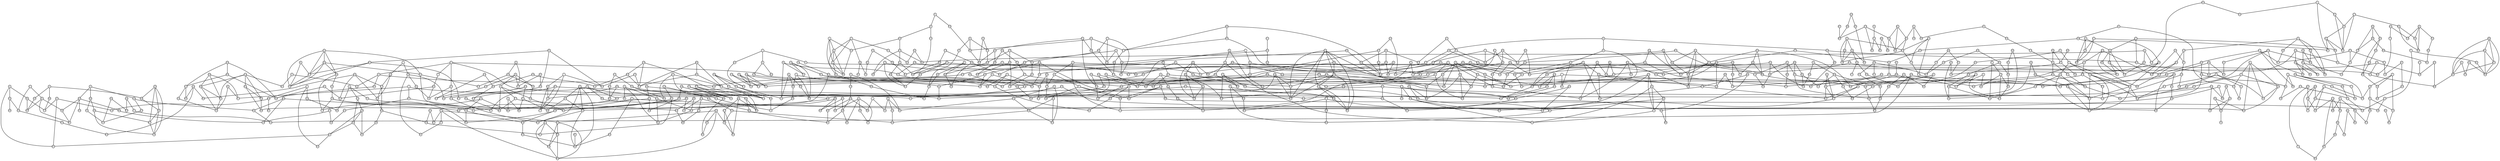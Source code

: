 graph G { 
 overlap=false; 
 size = "100,100"; 
node [shape=circle, fixedsize=true, fontsize=5, height=.15];
0[ pos = "6.1,7.8" , label = "0" ]
1[ pos = "5.2,2.4" , label = "1" ]
2[ pos = "8.8,5.9" , label = "2" ]
3[ pos = "3.4,7.8" , label = "3" ]
4[ pos = "2.6,1.4" , label = "4" ]
5[ pos = "1.2,3.2" , label = "5" ]
6[ pos = "8.3,4.5" , label = "6" ]
7[ pos = "7.7,9.1" , label = "7" ]
8[ pos = "5.3,9.7" , label = "8" ]
9[ pos = "9.7,3.7" , label = "9" ]
10[ pos = "7.3,9.9" , label = "10" ]
11[ pos = "4.5,0.4" , label = "11" ]
12[ pos = "6,9.2" , label = "12" ]
13[ pos = "8.1,3.7" , label = "13" ]
14[ pos = "8.6,9.7" , label = "14" ]
15[ pos = "4.2,4.7" , label = "15" ]
16[ pos = "7.5,9.5" , label = "16" ]
17[ pos = "7.2,6.3" , label = "17" ]
18[ pos = "0.6,0.6" , label = "18" ]
19[ pos = "9.4,3.2" , label = "19" ]
20[ pos = "2,5.8" , label = "20" ]
21[ pos = "1.7,5.5" , label = "21" ]
22[ pos = "0.4,4.6" , label = "22" ]
23[ pos = "4.6,0.9" , label = "23" ]
24[ pos = "4.3,9.5" , label = "24" ]
25[ pos = "4.6,6.9" , label = "25" ]
26[ pos = "4.7,9.1" , label = "26" ]
27[ pos = "2.5,0.7" , label = "27" ]
28[ pos = "3.5,0.7" , label = "28" ]
29[ pos = "4.4,2.1" , label = "29" ]
30[ pos = "0.4,3.9" , label = "30" ]
31[ pos = "2.1,8" , label = "31" ]
32[ pos = "3.4,9.3" , label = "32" ]
33[ pos = "9.5,9.2" , label = "33" ]
34[ pos = "5.1,4.1" , label = "34" ]
35[ pos = "7.7,2.3" , label = "35" ]
36[ pos = "0,9.4" , label = "36" ]
37[ pos = "7.8,0.4" , label = "37" ]
38[ pos = "9.2,7.6" , label = "38" ]
39[ pos = "1.3,8.8" , label = "39" ]
40[ pos = "2.3,1.1" , label = "40" ]
41[ pos = "5.7,7" , label = "41" ]
42[ pos = "0.3,8.2" , label = "42" ]
43[ pos = "7.7,3.8" , label = "43" ]
44[ pos = "8.9,7.4" , label = "44" ]
45[ pos = "1.2,4.6" , label = "45" ]
46[ pos = "1.3,3.3" , label = "46" ]
47[ pos = "7.8,9.9" , label = "47" ]
48[ pos = "7.8,2.5" , label = "48" ]
49[ pos = "4.3,2.9" , label = "49" ]
50[ pos = "6.7,2" , label = "50" ]
51[ pos = "5.2,6.7" , label = "51" ]
52[ pos = "6.6,8.2" , label = "52" ]
53[ pos = "2.3,1.1" , label = "53" ]
54[ pos = "1,3.6" , label = "54" ]
55[ pos = "9.9,3.3" , label = "55" ]
56[ pos = "4.7,5.6" , label = "56" ]
57[ pos = "0.4,0.2" , label = "57" ]
58[ pos = "3.8,3.3" , label = "58" ]
59[ pos = "9.3,8" , label = "59" ]
60[ pos = "5.9,5.7" , label = "60" ]
61[ pos = "2.6,7.2" , label = "61" ]
62[ pos = "9,0.4" , label = "62" ]
63[ pos = "2.3,2" , label = "63" ]
64[ pos = "2.9,6.7" , label = "64" ]
65[ pos = "4.9,4.8" , label = "65" ]
66[ pos = "3.9,5.3" , label = "66" ]
67[ pos = "1.5,5.8" , label = "67" ]
68[ pos = "8.7,3.8" , label = "68" ]
69[ pos = "6.9,4.9" , label = "69" ]
70[ pos = "2.6,6.8" , label = "70" ]
71[ pos = "8.2,2.6" , label = "71" ]
72[ pos = "2.4,3.8" , label = "72" ]
73[ pos = "8,1.4" , label = "73" ]
74[ pos = "7.2,7.3" , label = "74" ]
75[ pos = "4.6,3.1" , label = "75" ]
76[ pos = "3,7.2" , label = "76" ]
77[ pos = "5.6,7.2" , label = "77" ]
78[ pos = "2.8,7.9" , label = "78" ]
79[ pos = "9.2,1" , label = "79" ]
80[ pos = "9.8,9.3" , label = "80" ]
81[ pos = "5.8,3.8" , label = "81" ]
82[ pos = "9.8,2.6" , label = "82" ]
83[ pos = "9.6,3.7" , label = "83" ]
84[ pos = "1.6,1.7" , label = "84" ]
85[ pos = "8.6,4.3" , label = "85" ]
86[ pos = "8.5,6.9" , label = "86" ]
87[ pos = "2.1,6.1" , label = "87" ]
88[ pos = "5.9,0.1" , label = "88" ]
89[ pos = "7.5,3.1" , label = "89" ]
90[ pos = "2.7,2.2" , label = "90" ]
91[ pos = "1.5,0.9" , label = "91" ]
92[ pos = "4.6,2.3" , label = "92" ]
93[ pos = "3.4,2.7" , label = "93" ]
94[ pos = "0.2,7.8" , label = "94" ]
95[ pos = "3.7,5.3" , label = "95" ]
96[ pos = "2.4,4.7" , label = "96" ]
97[ pos = "9.1,2.2" , label = "97" ]
98[ pos = "7.3,3.9" , label = "98" ]
99[ pos = "6,4.2" , label = "99" ]
100[ pos = "5.6,9.8" , label = "100" ]
101[ pos = "8.5,9.3" , label = "101" ]
102[ pos = "6.7,5.8" , label = "102" ]
103[ pos = "5.4,7.9" , label = "103" ]
104[ pos = "5.9,2.9" , label = "104" ]
105[ pos = "1,3.8" , label = "105" ]
106[ pos = "0.3,7.7" , label = "106" ]
107[ pos = "4.8,0.2" , label = "107" ]
108[ pos = "0,8.2" , label = "108" ]
109[ pos = "2.9,5.5" , label = "109" ]
110[ pos = "1.2,1.8" , label = "110" ]
111[ pos = "0.8,3.6" , label = "111" ]
112[ pos = "1.7,5.1" , label = "112" ]
113[ pos = "5.9,4.3" , label = "113" ]
114[ pos = "4.2,7.1" , label = "114" ]
115[ pos = "8.5,5" , label = "115" ]
116[ pos = "6.9,2.2" , label = "116" ]
117[ pos = "4.3,8.9" , label = "117" ]
118[ pos = "8,9.7" , label = "118" ]
119[ pos = "6.8,9.1" , label = "119" ]
120[ pos = "7.8,3" , label = "120" ]
121[ pos = "3,3.4" , label = "121" ]
122[ pos = "6,7.8" , label = "122" ]
123[ pos = "3.6,6" , label = "123" ]
124[ pos = "1.2,1.7" , label = "124" ]
125[ pos = "1.5,2.4" , label = "125" ]
126[ pos = "8.7,2.3" , label = "126" ]
127[ pos = "6.1,5.6" , label = "127" ]
128[ pos = "2.6,7.2" , label = "128" ]
129[ pos = "9.9,6.8" , label = "129" ]
130[ pos = "9.5,3.6" , label = "130" ]
131[ pos = "1.8,1.6" , label = "131" ]
132[ pos = "5.8,1.3" , label = "132" ]
133[ pos = "5.7,9" , label = "133" ]
134[ pos = "6.2,7.7" , label = "134" ]
135[ pos = "8.2,4.1" , label = "135" ]
136[ pos = "0.8,1.2" , label = "136" ]
137[ pos = "2.7,6.8" , label = "137" ]
138[ pos = "4.2,6.3" , label = "138" ]
139[ pos = "8,0.6" , label = "139" ]
140[ pos = "3.2,9.6" , label = "140" ]
141[ pos = "8.2,7.1" , label = "141" ]
142[ pos = "7.1,4.3" , label = "142" ]
143[ pos = "2.7,5" , label = "143" ]
144[ pos = "6.7,2.7" , label = "144" ]
145[ pos = "1.8,6.2" , label = "145" ]
146[ pos = "1.5,8.9" , label = "146" ]
147[ pos = "3.1,7.4" , label = "147" ]
148[ pos = "5.4,8.8" , label = "148" ]
149[ pos = "6.4,1.7" , label = "149" ]
150[ pos = "6.6,4.6" , label = "150" ]
151[ pos = "1,2.6" , label = "151" ]
152[ pos = "1,3.7" , label = "152" ]
153[ pos = "9.4,0.4" , label = "153" ]
154[ pos = "5.2,2.6" , label = "154" ]
155[ pos = "1,8.4" , label = "155" ]
156[ pos = "2.2,9.3" , label = "156" ]
157[ pos = "5.5,4.6" , label = "157" ]
158[ pos = "8.8,3.4" , label = "158" ]
159[ pos = "9.6,5.6" , label = "159" ]
160[ pos = "1.3,6.6" , label = "160" ]
161[ pos = "7,2.9" , label = "161" ]
162[ pos = "0.7,0.1" , label = "162" ]
163[ pos = "5.5,6.2" , label = "163" ]
164[ pos = "4.2,1.9" , label = "164" ]
165[ pos = "3.1,0.8" , label = "165" ]
166[ pos = "1.8,4.1" , label = "166" ]
167[ pos = "3.4,8" , label = "167" ]
168[ pos = "7.8,8" , label = "168" ]
169[ pos = "8.5,3" , label = "169" ]
170[ pos = "0.6,9.5" , label = "170" ]
171[ pos = "6.6,8.1" , label = "171" ]
172[ pos = "4,2.1" , label = "172" ]
173[ pos = "7.9,2.9" , label = "173" ]
174[ pos = "0.7,7.5" , label = "174" ]
175[ pos = "3.7,2.1" , label = "175" ]
176[ pos = "9.3,5.9" , label = "176" ]
177[ pos = "5,0.1" , label = "177" ]
178[ pos = "1.3,0.5" , label = "178" ]
179[ pos = "1.5,5.5" , label = "179" ]
180[ pos = "7.6,4.6" , label = "180" ]
181[ pos = "6.3,4.6" , label = "181" ]
182[ pos = "8.7,4.9" , label = "182" ]
183[ pos = "2.7,1.7" , label = "183" ]
184[ pos = "2.9,6.4" , label = "184" ]
185[ pos = "4.7,8.7" , label = "185" ]
186[ pos = "5.9,1.3" , label = "186" ]
187[ pos = "2,5.2" , label = "187" ]
188[ pos = "8.6,9.9" , label = "188" ]
189[ pos = "8.1,9.3" , label = "189" ]
190[ pos = "2.6,7" , label = "190" ]
191[ pos = "6.6,2" , label = "191" ]
192[ pos = "2.9,6.8" , label = "192" ]
193[ pos = "7.3,9.4" , label = "193" ]
194[ pos = "7.3,4" , label = "194" ]
195[ pos = "4.9,0.2" , label = "195" ]
196[ pos = "8.6,1.2" , label = "196" ]
197[ pos = "4.8,2.5" , label = "197" ]
198[ pos = "1.3,2.7" , label = "198" ]
199[ pos = "4.2,9.4" , label = "199" ]
200[ pos = "9.1,8.9" , label = "200" ]
201[ pos = "8.2,0.3" , label = "201" ]
202[ pos = "5.4,5.4" , label = "202" ]
203[ pos = "5.5,4" , label = "203" ]
204[ pos = "5.4,8.8" , label = "204" ]
205[ pos = "8.5,8" , label = "205" ]
206[ pos = "1,5.2" , label = "206" ]
207[ pos = "5.2,9.1" , label = "207" ]
208[ pos = "2,7.7" , label = "208" ]
209[ pos = "8.6,4.6" , label = "209" ]
210[ pos = "1.7,3.5" , label = "210" ]
211[ pos = "0,0.3" , label = "211" ]
212[ pos = "0,4.8" , label = "212" ]
213[ pos = "8,1.3" , label = "213" ]
214[ pos = "2.8,2.2" , label = "214" ]
215[ pos = "6,7.1" , label = "215" ]
216[ pos = "6.3,4.2" , label = "216" ]
217[ pos = "7.4,1.7" , label = "217" ]
218[ pos = "4.8,8.1" , label = "218" ]
219[ pos = "0.9,0.2" , label = "219" ]
220[ pos = "2.1,4.7" , label = "220" ]
221[ pos = "3.5,8.3" , label = "221" ]
222[ pos = "9.9,3.9" , label = "222" ]
223[ pos = "7.5,7.1" , label = "223" ]
224[ pos = "1.7,6.1" , label = "224" ]
225[ pos = "1.7,3.4" , label = "225" ]
226[ pos = "4.8,1.7" , label = "226" ]
227[ pos = "9,4.8" , label = "227" ]
228[ pos = "1.8,2.2" , label = "228" ]
229[ pos = "1.4,9.8" , label = "229" ]
230[ pos = "9.7,7.4" , label = "230" ]
231[ pos = "6.9,6" , label = "231" ]
232[ pos = "6.8,9.6" , label = "232" ]
233[ pos = "3,1.6" , label = "233" ]
234[ pos = "2.9,9.1" , label = "234" ]
235[ pos = "7.1,5.1" , label = "235" ]
236[ pos = "3.8,5.8" , label = "236" ]
237[ pos = "8.6,3.7" , label = "237" ]
238[ pos = "9.7,6.1" , label = "238" ]
239[ pos = "6.1,6.6" , label = "239" ]
240[ pos = "7.4,7.8" , label = "240" ]
241[ pos = "5.3,7.5" , label = "241" ]
242[ pos = "4.8,9.5" , label = "242" ]
243[ pos = "7.5,1.8" , label = "243" ]
244[ pos = "1.7,8.9" , label = "244" ]
245[ pos = "1.6,1.4" , label = "245" ]
246[ pos = "1.5,8.5" , label = "246" ]
247[ pos = "2.7,3.5" , label = "247" ]
248[ pos = "3.3,5.7" , label = "248" ]
249[ pos = "5.2,6.3" , label = "249" ]
250[ pos = "4.8,7.5" , label = "250" ]
251[ pos = "6.6,8.7" , label = "251" ]
252[ pos = "3.3,5.2" , label = "252" ]
253[ pos = "7.6,8.2" , label = "253" ]
254[ pos = "6.6,3.7" , label = "254" ]
255[ pos = "4.9,4" , label = "255" ]
256[ pos = "6.8,0.2" , label = "256" ]
257[ pos = "6.7,6.8" , label = "257" ]
258[ pos = "9.7,4.3" , label = "258" ]
259[ pos = "8.6,1.4" , label = "259" ]
260[ pos = "8.4,5.4" , label = "260" ]
261[ pos = "8.1,0" , label = "261" ]
262[ pos = "3.9,0.8" , label = "262" ]
263[ pos = "3.5,2.5" , label = "263" ]
264[ pos = "6.5,3.9" , label = "264" ]
265[ pos = "8.8,6.5" , label = "265" ]
266[ pos = "6.6,5.4" , label = "266" ]
267[ pos = "0.4,9.9" , label = "267" ]
268[ pos = "0.6,3.3" , label = "268" ]
269[ pos = "8.2,2.4" , label = "269" ]
270[ pos = "7,3.1" , label = "270" ]
271[ pos = "1.7,9" , label = "271" ]
272[ pos = "8.5,8.4" , label = "272" ]
273[ pos = "5.8,8.2" , label = "273" ]
274[ pos = "2.7,9.6" , label = "274" ]
275[ pos = "4.8,1.2" , label = "275" ]
276[ pos = "5,2.9" , label = "276" ]
277[ pos = "6.4,4.2" , label = "277" ]
278[ pos = "3.7,9.9" , label = "278" ]
279[ pos = "6.7,5.4" , label = "279" ]
280[ pos = "9.1,5.5" , label = "280" ]
281[ pos = "2,5.7" , label = "281" ]
282[ pos = "6.1,7.6" , label = "282" ]
283[ pos = "0.9,1.9" , label = "283" ]
284[ pos = "0.9,4.3" , label = "284" ]
285[ pos = "4.4,3.2" , label = "285" ]
286[ pos = "2.6,6.1" , label = "286" ]
287[ pos = "2.2,1.1" , label = "287" ]
288[ pos = "4.5,3.3" , label = "288" ]
289[ pos = "9.3,2.5" , label = "289" ]
290[ pos = "2.9,4.1" , label = "290" ]
291[ pos = "3.7,8" , label = "291" ]
292[ pos = "2.3,5.3" , label = "292" ]
293[ pos = "7.4,6" , label = "293" ]
294[ pos = "0.4,4.1" , label = "294" ]
295[ pos = "1.5,9.5" , label = "295" ]
296[ pos = "4.8,8.7" , label = "296" ]
297[ pos = "0.5,0.9" , label = "297" ]
298[ pos = "1.5,6.6" , label = "298" ]
299[ pos = "2.8,2.5" , label = "299" ]
300[ pos = "0.9,7.2" , label = "300" ]
301[ pos = "5.7,3.5" , label = "301" ]
302[ pos = "8.5,3.1" , label = "302" ]
303[ pos = "9.8,8.3" , label = "303" ]
304[ pos = "6.4,4.3" , label = "304" ]
305[ pos = "0.8,4.6" , label = "305" ]
306[ pos = "3.6,9.7" , label = "306" ]
307[ pos = "7.8,5.9" , label = "307" ]
308[ pos = "5,5.2" , label = "308" ]
309[ pos = "2,5.4" , label = "309" ]
310[ pos = "4.5,8.7" , label = "310" ]
311[ pos = "0.2,9.3" , label = "311" ]
312[ pos = "2.6,0.7" , label = "312" ]
313[ pos = "0.2,4.1" , label = "313" ]
314[ pos = "2.5,8.2" , label = "314" ]
315[ pos = "1.8,3.4" , label = "315" ]
316[ pos = "5.5,2.7" , label = "316" ]
317[ pos = "2.1,9.2" , label = "317" ]
318[ pos = "5.9,1.9" , label = "318" ]
319[ pos = "7.5,7.5" , label = "319" ]
320[ pos = "6.2,8.3" , label = "320" ]
321[ pos = "7.3,9.8" , label = "321" ]
322[ pos = "3.2,5.1" , label = "322" ]
323[ pos = "5.8,8.2" , label = "323" ]
324[ pos = "5.5,3" , label = "324" ]
325[ pos = "8.9,0" , label = "325" ]
326[ pos = "6.9,9.1" , label = "326" ]
327[ pos = "9.3,9.5" , label = "327" ]
328[ pos = "5,4.7" , label = "328" ]
329[ pos = "8.8,7.5" , label = "329" ]
330[ pos = "3,0.7" , label = "330" ]
331[ pos = "6.1,3.7" , label = "331" ]
332[ pos = "8.6,8.2" , label = "332" ]
333[ pos = "2.9,9.7" , label = "333" ]
334[ pos = "0.1,0.5" , label = "334" ]
335[ pos = "2.5,1.5" , label = "335" ]
336[ pos = "4,9.8" , label = "336" ]
337[ pos = "6.5,2.5" , label = "337" ]
338[ pos = "0.2,2.3" , label = "338" ]
339[ pos = "0.7,5.7" , label = "339" ]
340[ pos = "0.5,4.8" , label = "340" ]
341[ pos = "1,7.4" , label = "341" ]
342[ pos = "9.1,5.5" , label = "342" ]
343[ pos = "2.1,4.1" , label = "343" ]
344[ pos = "5.5,6.2" , label = "344" ]
345[ pos = "6.8,8.5" , label = "345" ]
346[ pos = "2.1,2.9" , label = "346" ]
347[ pos = "7.4,0.7" , label = "347" ]
348[ pos = "6.3,5.5" , label = "348" ]
349[ pos = "0.5,1.6" , label = "349" ]
350[ pos = "1.2,3" , label = "350" ]
351[ pos = "3.1,5.3" , label = "351" ]
352[ pos = "8,4.9" , label = "352" ]
353[ pos = "7.8,8.2" , label = "353" ]
354[ pos = "2.4,3.7" , label = "354" ]
355[ pos = "9.2,3" , label = "355" ]
356[ pos = "3.8,5.4" , label = "356" ]
357[ pos = "5.6,2.9" , label = "357" ]
358[ pos = "0.9,3" , label = "358" ]
359[ pos = "2.3,6.4" , label = "359" ]
360[ pos = "9.2,4.3" , label = "360" ]
361[ pos = "0.1,1.3" , label = "361" ]
362[ pos = "2.5,7.5" , label = "362" ]
363[ pos = "7.2,8.8" , label = "363" ]
364[ pos = "3.1,2.9" , label = "364" ]
365[ pos = "5.7,4.3" , label = "365" ]
366[ pos = "1.1,4" , label = "366" ]
367[ pos = "4.8,9.2" , label = "367" ]
368[ pos = "8.9,7.8" , label = "368" ]
369[ pos = "2.6,1.4" , label = "369" ]
370[ pos = "6.8,7" , label = "370" ]
371[ pos = "4.4,0.6" , label = "371" ]
372[ pos = "2.4,5.2" , label = "372" ]
373[ pos = "8.7,8.6" , label = "373" ]
374[ pos = "8.2,1" , label = "374" ]
375[ pos = "0.2,2.6" , label = "375" ]
376[ pos = "0.6,0.4" , label = "376" ]
377[ pos = "9.1,3.1" , label = "377" ]
378[ pos = "3.1,6.4" , label = "378" ]
379[ pos = "7.1,1.4" , label = "379" ]
380[ pos = "4.5,2.8" , label = "380" ]
381[ pos = "1,5.7" , label = "381" ]
382[ pos = "6.9,5.8" , label = "382" ]
383[ pos = "0.1,5.8" , label = "383" ]
384[ pos = "8.9,7.9" , label = "384" ]
385[ pos = "7.2,5.7" , label = "385" ]
386[ pos = "0.2,6.8" , label = "386" ]
387[ pos = "6.3,7.8" , label = "387" ]
388[ pos = "2.1,0.2" , label = "388" ]
389[ pos = "6.4,0.3" , label = "389" ]
390[ pos = "6.5,6.7" , label = "390" ]
391[ pos = "8.2,7.1" , label = "391" ]
392[ pos = "2.3,7.3" , label = "392" ]
393[ pos = "0.2,5.4" , label = "393" ]
394[ pos = "3.7,7.3" , label = "394" ]
395[ pos = "6.9,8.3" , label = "395" ]
396[ pos = "0.2,7.9" , label = "396" ]
397[ pos = "9.2,7.1" , label = "397" ]
398[ pos = "8.9,9.3" , label = "398" ]
399[ pos = "8.1,7.8" , label = "399" ]
400[ pos = "2.4,5.4" , label = "400" ]
401[ pos = "8.7,2.6" , label = "401" ]
402[ pos = "7.4,0.2" , label = "402" ]
403[ pos = "0.5,9.5" , label = "403" ]
404[ pos = "0.5,2.1" , label = "404" ]
405[ pos = "5.1,7" , label = "405" ]
406[ pos = "4,3.3" , label = "406" ]
407[ pos = "4.1,6.3" , label = "407" ]
408[ pos = "5.8,9.5" , label = "408" ]
409[ pos = "7,9.6" , label = "409" ]
410[ pos = "6.8,3.9" , label = "410" ]
411[ pos = "3.1,2.2" , label = "411" ]
412[ pos = "7,2.3" , label = "412" ]
413[ pos = "4.5,1.1" , label = "413" ]
414[ pos = "6.8,2.7" , label = "414" ]
415[ pos = "4.2,9.2" , label = "415" ]
416[ pos = "3.3,2.9" , label = "416" ]
417[ pos = "7.1,5.9" , label = "417" ]
418[ pos = "3.2,7.6" , label = "418" ]
419[ pos = "5.5,3.7" , label = "419" ]
420[ pos = "9.7,5.8" , label = "420" ]
421[ pos = "0.7,9" , label = "421" ]
422[ pos = "4.3,0" , label = "422" ]
423[ pos = "5.3,0.1" , label = "423" ]
424[ pos = "9.5,2.3" , label = "424" ]
425[ pos = "4.9,1.5" , label = "425" ]
426[ pos = "1.4,3.2" , label = "426" ]
427[ pos = "3.8,3.6" , label = "427" ]
428[ pos = "5.5,3.5" , label = "428" ]
429[ pos = "4.8,7.5" , label = "429" ]
430[ pos = "1.4,9" , label = "430" ]
431[ pos = "2,4.7" , label = "431" ]
432[ pos = "7.1,9.1" , label = "432" ]
433[ pos = "5.9,0.3" , label = "433" ]
434[ pos = "1.9,6.6" , label = "434" ]
435[ pos = "4,6.8" , label = "435" ]
436[ pos = "2.4,9.9" , label = "436" ]
437[ pos = "5.8,1.9" , label = "437" ]
438[ pos = "9.9,1.2" , label = "438" ]
439[ pos = "7.2,9.4" , label = "439" ]
440[ pos = "8.7,2.2" , label = "440" ]
441[ pos = "1,5.4" , label = "441" ]
442[ pos = "5.4,0" , label = "442" ]
443[ pos = "9,6.2" , label = "443" ]
444[ pos = "3.5,9" , label = "444" ]
445[ pos = "8.9,5" , label = "445" ]
446[ pos = "3.2,0.9" , label = "446" ]
447[ pos = "4.9,0.4" , label = "447" ]
448[ pos = "5.2,0.8" , label = "448" ]
449[ pos = "0.7,7.1" , label = "449" ]
450[ pos = "7.4,0" , label = "450" ]
451[ pos = "9.2,5" , label = "451" ]
452[ pos = "9.9,5" , label = "452" ]
453[ pos = "6.9,9.9" , label = "453" ]
454[ pos = "1.4,4.2" , label = "454" ]
455[ pos = "4.5,5.4" , label = "455" ]
456[ pos = "1.6,5.5" , label = "456" ]
457[ pos = "0.8,7" , label = "457" ]
458[ pos = "5.5,5" , label = "458" ]
459[ pos = "8.4,4.3" , label = "459" ]
460[ pos = "4.1,7.4" , label = "460" ]
461[ pos = "9.3,2.5" , label = "461" ]
462[ pos = "3.5,4.2" , label = "462" ]
463[ pos = "2.9,8.8" , label = "463" ]
464[ pos = "0.3,8.9" , label = "464" ]
465[ pos = "1.1,7.7" , label = "465" ]
466[ pos = "8.9,0.3" , label = "466" ]
467[ pos = "8,4" , label = "467" ]
468[ pos = "0.6,4.9" , label = "468" ]
469[ pos = "3.9,2" , label = "469" ]
470[ pos = "4.3,8.5" , label = "470" ]
471[ pos = "7.4,1.1" , label = "471" ]
472[ pos = "9.2,3.4" , label = "472" ]
473[ pos = "3.4,0" , label = "473" ]
474[ pos = "8.5,1.8" , label = "474" ]
475[ pos = "4.3,2.6" , label = "475" ]
476[ pos = "9.2,3.6" , label = "476" ]
477[ pos = "0.3,2.8" , label = "477" ]
478[ pos = "3,3.3" , label = "478" ]
479[ pos = "6.8,3.3" , label = "479" ]
480[ pos = "7.4,7.9" , label = "480" ]
481[ pos = "6.3,1.5" , label = "481" ]
482[ pos = "8.3,4.3" , label = "482" ]
483[ pos = "5.5,4.1" , label = "483" ]
484[ pos = "4.4,9.5" , label = "484" ]
485[ pos = "6.1,4" , label = "485" ]
486[ pos = "3.2,8.8" , label = "486" ]
487[ pos = "5.1,2.4" , label = "487" ]
488[ pos = "2.2,8.5" , label = "488" ]
489[ pos = "7.6,5.9" , label = "489" ]
490[ pos = "5.6,1.9" , label = "490" ]
491[ pos = "3.7,4.8" , label = "491" ]
492[ pos = "0.7,4.1" , label = "492" ]
493[ pos = "2.8,9" , label = "493" ]
494[ pos = "2.6,4.8" , label = "494" ]
495[ pos = "7.5,0" , label = "495" ]
496[ pos = "2.8,3.8" , label = "496" ]
497[ pos = "6.7,6.3" , label = "497" ]
498[ pos = "3.3,2.2" , label = "498" ]
499[ pos = "0.4,3" , label = "499" ]
500[ pos = "6.9,1.7" , label = "500" ]
501[ pos = "2.2,0.1" , label = "501" ]
502[ pos = "5.7,7.3" , label = "502" ]
503[ pos = "7.8,3.2" , label = "503" ]
504[ pos = "1.1,0.6" , label = "504" ]
505[ pos = "9.1,6.7" , label = "505" ]
506[ pos = "2.6,2.9" , label = "506" ]
507[ pos = "6.7,8.5" , label = "507" ]
508[ pos = "7,4.8" , label = "508" ]
509[ pos = "7.5,9.6" , label = "509" ]
510[ pos = "4.8,5.1" , label = "510" ]
511[ pos = "4.8,7.6" , label = "511" ]
512[ pos = "4.1,1.5" , label = "512" ]
513[ pos = "9.1,7.5" , label = "513" ]
514[ pos = "8.9,4.7" , label = "514" ]
515[ pos = "5.7,5.9" , label = "515" ]
516[ pos = "1.7,7.9" , label = "516" ]
517[ pos = "1.2,7.4" , label = "517" ]
518[ pos = "0.4,4.2" , label = "518" ]
519[ pos = "5.8,6.7" , label = "519" ]
520[ pos = "4.9,5" , label = "520" ]
521[ pos = "8.6,7.5" , label = "521" ]
522[ pos = "7.9,5.4" , label = "522" ]
523[ pos = "6,0.1" , label = "523" ]
524[ pos = "5.4,3.6" , label = "524" ]
525[ pos = "4.9,0.2" , label = "525" ]
526[ pos = "3.9,4.9" , label = "526" ]
527[ pos = "3.1,8" , label = "527" ]
528[ pos = "6.4,7.4" , label = "528" ]
529[ pos = "5.5,5.3" , label = "529" ]
530[ pos = "7.4,6.4" , label = "530" ]
531[ pos = "6.4,9.1" , label = "531" ]
532[ pos = "4.3,7.7" , label = "532" ]
533[ pos = "1.7,0" , label = "533" ]
534[ pos = "1.9,7.6" , label = "534" ]
535[ pos = "6.7,6.8" , label = "535" ]
536[ pos = "7.8,5.4" , label = "536" ]
537[ pos = "9.5,5.7" , label = "537" ]
538[ pos = "6,5.6" , label = "538" ]
539[ pos = "1,6.6" , label = "539" ]
540[ pos = "4.4,5.9" , label = "540" ]
541[ pos = "2,8.3" , label = "541" ]
542[ pos = "6,5.1" , label = "542" ]
543[ pos = "6.3,7.6" , label = "543" ]
544[ pos = "7.8,7.1" , label = "544" ]
545[ pos = "8.1,5.2" , label = "545" ]
546[ pos = "8.7,4.6" , label = "546" ]
547[ pos = "9.5,3.1" , label = "547" ]
548[ pos = "2.3,6.4" , label = "548" ]
549[ pos = "8.3,9.4" , label = "549" ]
550[ pos = "9.2,0.2" , label = "550" ]
551[ pos = "6.3,7" , label = "551" ]
552[ pos = "5.6,1" , label = "552" ]
553[ pos = "7.9,6.8" , label = "553" ]
554[ pos = "1.8,8.9" , label = "554" ]
555[ pos = "3.4,6.2" , label = "555" ]
556[ pos = "0,0.7" , label = "556" ]
557[ pos = "9.7,6" , label = "557" ]
558[ pos = "1,1.3" , label = "558" ]
559[ pos = "3.6,8.8" , label = "559" ]
560[ pos = "3.6,1.8" , label = "560" ]
561[ pos = "9.2,2.3" , label = "561" ]
562[ pos = "1.6,3.9" , label = "562" ]
563[ pos = "0.6,9.1" , label = "563" ]
564[ pos = "0.4,8.9" , label = "564" ]
565[ pos = "8.5,9.6" , label = "565" ]
566[ pos = "9.2,0" , label = "566" ]
567[ pos = "1.9,0" , label = "567" ]
568[ pos = "1.1,9.8" , label = "568" ]
569[ pos = "2.1,2.9" , label = "569" ]
570[ pos = "4,5.5" , label = "570" ]
571[ pos = "4.4,4" , label = "571" ]
572[ pos = "1.4,4.1" , label = "572" ]
573[ pos = "5.3,2.5" , label = "573" ]
574[ pos = "0.6,4.1" , label = "574" ]
575[ pos = "1.3,4.2" , label = "575" ]
576[ pos = "1.1,5.8" , label = "576" ]
577[ pos = "1.8,2.7" , label = "577" ]
578[ pos = "9.7,2.4" , label = "578" ]
579[ pos = "1.8,5.3" , label = "579" ]
580[ pos = "1.4,0.4" , label = "580" ]
581[ pos = "5,5.8" , label = "581" ]
582[ pos = "5.6,2.1" , label = "582" ]
583[ pos = "5.8,6.7" , label = "583" ]
584[ pos = "1.9,7.9" , label = "584" ]
585[ pos = "4.9,5.9" , label = "585" ]
586[ pos = "8.7,9.3" , label = "586" ]
587[ pos = "0,5.3" , label = "587" ]
588[ pos = "8.6,0.5" , label = "588" ]
589[ pos = "7.8,9.3" , label = "589" ]
590[ pos = "4.6,9.2" , label = "590" ]
591[ pos = "8.7,5.8" , label = "591" ]
592[ pos = "0.2,0.5" , label = "592" ]
593[ pos = "3.7,9.9" , label = "593" ]
594[ pos = "3,5.6" , label = "594" ]
595[ pos = "5.3,9.6" , label = "595" ]
596[ pos = "1.2,5.5" , label = "596" ]
597[ pos = "0.6,6.8" , label = "597" ]
598[ pos = "7.6,1.6" , label = "598" ]
599[ pos = "8.8,9.5" , label = "599" ]
600[ pos = "4.8,3.7" , label = "600" ]
601[ pos = "0.7,8.7" , label = "601" ]
602[ pos = "3,5.9" , label = "602" ]
603[ pos = "4,6.8" , label = "603" ]
604[ pos = "6.4,1.9" , label = "604" ]
605[ pos = "1.3,6.2" , label = "605" ]
606[ pos = "6.3,0.1" , label = "606" ]
607[ pos = "2,6.5" , label = "607" ]
608[ pos = "5.8,5.8" , label = "608" ]
609[ pos = "6.4,4" , label = "609" ]
610[ pos = "6.6,6.9" , label = "610" ]
611[ pos = "3.6,7.8" , label = "611" ]
612[ pos = "2.4,4.2" , label = "612" ]
613[ pos = "9.8,5.2" , label = "613" ]
614[ pos = "1.1,8.6" , label = "614" ]
615[ pos = "0,5.9" , label = "615" ]
616[ pos = "7.5,0.7" , label = "616" ]
617[ pos = "4.6,0.5" , label = "617" ]
618[ pos = "6.6,8.6" , label = "618" ]
619[ pos = "2.6,8.2" , label = "619" ]
620[ pos = "0.5,3.9" , label = "620" ]
621[ pos = "4.4,6.8" , label = "621" ]
622[ pos = "4,1.7" , label = "622" ]
623[ pos = "8.5,5.1" , label = "623" ]
624[ pos = "2.7,5" , label = "624" ]
625[ pos = "9.1,9.3" , label = "625" ]
626[ pos = "7.1,8" , label = "626" ]
627[ pos = "2.3,4.8" , label = "627" ]
628[ pos = "2.2,7.3" , label = "628" ]
629[ pos = "0,3.3" , label = "629" ]
630[ pos = "6,0" , label = "630" ]
631[ pos = "4.4,3.5" , label = "631" ]
632[ pos = "0.7,9" , label = "632" ]
633[ pos = "9.3,2.5" , label = "633" ]
634[ pos = "7.7,1.9" , label = "634" ]
635[ pos = "0.7,3.4" , label = "635" ]
636[ pos = "1,0.4" , label = "636" ]
637[ pos = "0.3,0.3" , label = "637" ]
638[ pos = "2.1,8.8" , label = "638" ]
639[ pos = "5.4,0" , label = "639" ]
640[ pos = "9,4.5" , label = "640" ]
641[ pos = "9.3,1.4" , label = "641" ]
642[ pos = "2.5,6.8" , label = "642" ]
643[ pos = "6.2,0" , label = "643" ]
644[ pos = "4.1,6.2" , label = "644" ]
645[ pos = "8.5,5.3" , label = "645" ]
646[ pos = "1.5,3" , label = "646" ]
647[ pos = "4.1,7.4" , label = "647" ]
648[ pos = "2,8.6" , label = "648" ]
649[ pos = "0,4.9" , label = "649" ]
650[ pos = "5.7,5.9" , label = "650" ]
651[ pos = "8.4,6.7" , label = "651" ]
652[ pos = "1.5,3.9" , label = "652" ]
653[ pos = "7,3.6" , label = "653" ]
654[ pos = "7.9,7.6" , label = "654" ]
655[ pos = "3.6,2.2" , label = "655" ]
656[ pos = "2.2,8.1" , label = "656" ]
657[ pos = "3.6,9.9" , label = "657" ]
658[ pos = "4.9,9.8" , label = "658" ]
659[ pos = "5.1,4.3" , label = "659" ]
660[ pos = "1.2,3.7" , label = "660" ]
661[ pos = "9.6,2.7" , label = "661" ]
662[ pos = "1.9,8.9" , label = "662" ]
663[ pos = "0.2,9.1" , label = "663" ]
664[ pos = "7.5,0.2" , label = "664" ]
665[ pos = "4.1,3.2" , label = "665" ]
666[ pos = "1.3,7.7" , label = "666" ]
667[ pos = "0,2.9" , label = "667" ]
668[ pos = "1.6,2.2" , label = "668" ]
669[ pos = "1.7,4.7" , label = "669" ]
670[ pos = "9.9,0.6" , label = "670" ]
671[ pos = "6.9,7.3" , label = "671" ]
672[ pos = "8.7,0.5" , label = "672" ]
673[ pos = "7.2,8.9" , label = "673" ]
674[ pos = "5.5,7.6" , label = "674" ]
675[ pos = "8.4,6.8" , label = "675" ]
676[ pos = "6.5,3.2" , label = "676" ]
677[ pos = "9.5,8.4" , label = "677" ]
678[ pos = "2.2,9.7" , label = "678" ]
679[ pos = "2.7,9.7" , label = "679" ]
680[ pos = "5.1,2" , label = "680" ]
681[ pos = "8.2,1.7" , label = "681" ]
682[ pos = "9.7,8.2" , label = "682" ]
683[ pos = "9.8,6.5" , label = "683" ]
684[ pos = "5.6,1.5" , label = "684" ]
685[ pos = "1.3,5.5" , label = "685" ]
686[ pos = "7.3,3.4" , label = "686" ]
687[ pos = "8,6.1" , label = "687" ]
688[ pos = "9.2,0.5" , label = "688" ]
689[ pos = "0.2,4.7" , label = "689" ]
690[ pos = "8.1,3.8" , label = "690" ]
691[ pos = "6.7,4.6" , label = "691" ]
692[ pos = "7,6.3" , label = "692" ]
693[ pos = "8.2,9.2" , label = "693" ]
694[ pos = "1.2,0.9" , label = "694" ]
695[ pos = "4.2,1.6" , label = "695" ]
696[ pos = "3,2.4" , label = "696" ]
697[ pos = "8.5,7.9" , label = "697" ]
698[ pos = "5.8,8.3" , label = "698" ]
699[ pos = "4.5,1.4" , label = "699" ]
700[ pos = "9.8,1" , label = "700" ]
701[ pos = "2.2,7.2" , label = "701" ]
702[ pos = "4.4,0.2" , label = "702" ]
703[ pos = "8.5,3.6" , label = "703" ]
704[ pos = "0.7,3.9" , label = "704" ]
705[ pos = "8.4,4" , label = "705" ]
706[ pos = "7.7,0.3" , label = "706" ]
707[ pos = "8.6,9.9" , label = "707" ]
708[ pos = "6.6,2" , label = "708" ]
709[ pos = "9.2,3.1" , label = "709" ]
710[ pos = "3,8.6" , label = "710" ]
711[ pos = "9.9,1.2" , label = "711" ]
712[ pos = "1,8.4" , label = "712" ]
713[ pos = "9.1,2" , label = "713" ]
714[ pos = "6.7,3.6" , label = "714" ]
715[ pos = "8.6,1.7" , label = "715" ]
716[ pos = "4.6,0.8" , label = "716" ]
717[ pos = "4.1,4.3" , label = "717" ]
718[ pos = "6.3,2.6" , label = "718" ]
719[ pos = "7.9,2.2" , label = "719" ]
720[ pos = "1.7,1.5" , label = "720" ]
721[ pos = "6.3,4.6" , label = "721" ]
722[ pos = "1.9,0.1" , label = "722" ]
723[ pos = "4.6,3.7" , label = "723" ]
724[ pos = "2.2,9" , label = "724" ]
725[ pos = "6.8,0.4" , label = "725" ]
726[ pos = "7.6,6.7" , label = "726" ]
727[ pos = "1.6,3.8" , label = "727" ]
728[ pos = "0.3,5.9" , label = "728" ]
729[ pos = "1,7" , label = "729" ]
730[ pos = "4.8,9.6" , label = "730" ]
731[ pos = "8.8,4.6" , label = "731" ]
732[ pos = "0.5,2.9" , label = "732" ]
733[ pos = "8.9,2" , label = "733" ]
734[ pos = "0.8,6.9" , label = "734" ]
735[ pos = "4.2,7.7" , label = "735" ]
736[ pos = "3.6,5.7" , label = "736" ]
737[ pos = "2.4,5.5" , label = "737" ]
738[ pos = "5.9,2.2" , label = "738" ]
739[ pos = "4.5,3.3" , label = "739" ]
740[ pos = "1.2,6.5" , label = "740" ]
741[ pos = "8.9,4" , label = "741" ]
742[ pos = "8.5,5.7" , label = "742" ]
743[ pos = "3,8.8" , label = "743" ]
744[ pos = "1.6,4" , label = "744" ]
745[ pos = "5.9,1.6" , label = "745" ]
746[ pos = "3.6,9.9" , label = "746" ]
747[ pos = "6.3,9.3" , label = "747" ]
748[ pos = "2.8,5.2" , label = "748" ]
749[ pos = "1.3,8.8" , label = "749" ]
750[ pos = "7.3,0.8" , label = "750" ]
751[ pos = "6.6,1" , label = "751" ]
752[ pos = "6.5,4.2" , label = "752" ]
753[ pos = "1.7,7.6" , label = "753" ]
754[ pos = "6.4,1.4" , label = "754" ]
755[ pos = "6.1,2.8" , label = "755" ]
756[ pos = "8,0.2" , label = "756" ]
757[ pos = "2,6.5" , label = "757" ]
758[ pos = "5.9,0.2" , label = "758" ]
759[ pos = "5.3,2.8" , label = "759" ]
760[ pos = "4.2,1.2" , label = "760" ]
761[ pos = "4.4,3" , label = "761" ]
762[ pos = "1.1,0.7" , label = "762" ]
763[ pos = "7.6,9.2" , label = "763" ]
764[ pos = "1.2,4.1" , label = "764" ]
765[ pos = "3.2,8.5" , label = "765" ]
766[ pos = "0.1,5" , label = "766" ]
767[ pos = "4.7,6.7" , label = "767" ]
768[ pos = "9.2,1.7" , label = "768" ]
769[ pos = "9.5,0.8" , label = "769" ]
770[ pos = "3.1,5.7" , label = "770" ]
771[ pos = "8.8,1.1" , label = "771" ]
772[ pos = "5.9,0.8" , label = "772" ]
773[ pos = "7.6,7.1" , label = "773" ]
774[ pos = "1,8.2" , label = "774" ]
775[ pos = "9.9,0.4" , label = "775" ]
776[ pos = "4.6,9.5" , label = "776" ]
777[ pos = "8.7,5.8" , label = "777" ]
778[ pos = "0.3,1.5" , label = "778" ]
779[ pos = "0.2,6.7" , label = "779" ]
780[ pos = "5.6,8.6" , label = "780" ]
781[ pos = "5.2,5.8" , label = "781" ]
782[ pos = "3.7,5.2" , label = "782" ]
783[ pos = "7.7,8.1" , label = "783" ]
784[ pos = "6.9,7.2" , label = "784" ]
785[ pos = "9,0" , label = "785" ]
786[ pos = "8.1,3" , label = "786" ]
787[ pos = "6.4,9.3" , label = "787" ]
788[ pos = "3.9,9.2" , label = "788" ]
789[ pos = "1.6,0.1" , label = "789" ]
790[ pos = "7.4,6.7" , label = "790" ]
791[ pos = "5.8,7.3" , label = "791" ]
792[ pos = "6.2,4.5" , label = "792" ]
793[ pos = "8.3,1.7" , label = "793" ]
794[ pos = "6,8.5" , label = "794" ]
795[ pos = "8.4,6.8" , label = "795" ]
796[ pos = "7.1,8.9" , label = "796" ]
797[ pos = "7.8,6" , label = "797" ]
798[ pos = "4.1,5.5" , label = "798" ]
799[ pos = "4.2,1" , label = "799" ]
800[ pos = "8,8.4" , label = "800" ]
801[ pos = "6.2,1.3" , label = "801" ]
802[ pos = "1.4,7.8" , label = "802" ]
803[ pos = "5.8,5.3" , label = "803" ]
804[ pos = "7.1,7.4" , label = "804" ]
805[ pos = "0.7,9.7" , label = "805" ]
806[ pos = "4.1,6.5" , label = "806" ]
807[ pos = "7,5.6" , label = "807" ]
808[ pos = "6.2,5.3" , label = "808" ]
809[ pos = "2.5,7.4" , label = "809" ]
810[ pos = "9,1" , label = "810" ]
811[ pos = "4.2,1.4" , label = "811" ]
812[ pos = "9.9,7.3" , label = "812" ]
813[ pos = "7.4,4" , label = "813" ]
814[ pos = "2.8,6.8" , label = "814" ]
815[ pos = "0.2,6" , label = "815" ]
816[ pos = "5.2,6.4" , label = "816" ]
817[ pos = "2.6,6.7" , label = "817" ]
818[ pos = "4.3,8.4" , label = "818" ]
819[ pos = "7.2,6.6" , label = "819" ]
820[ pos = "1.1,7.9" , label = "820" ]
821[ pos = "1.5,0.4" , label = "821" ]
822[ pos = "9.6,3.8" , label = "822" ]
823[ pos = "6,5.8" , label = "823" ]
824[ pos = "9.1,8.6" , label = "824" ]
825[ pos = "8.4,3.4" , label = "825" ]
826[ pos = "4.8,7.9" , label = "826" ]
827[ pos = "4.8,9.9" , label = "827" ]
828[ pos = "5.2,7.4" , label = "828" ]
829[ pos = "3.9,3.2" , label = "829" ]
830[ pos = "4.3,9.3" , label = "830" ]
831[ pos = "9.3,9.5" , label = "831" ]
832[ pos = "5.7,1.9" , label = "832" ]
833[ pos = "1.4,5.2" , label = "833" ]
834[ pos = "5.5,8.7" , label = "834" ]
835[ pos = "7,6.6" , label = "835" ]
836[ pos = "6.6,8.6" , label = "836" ]
837[ pos = "7.1,1.5" , label = "837" ]
838[ pos = "2.4,8.3" , label = "838" ]
839[ pos = "2.5,6.7" , label = "839" ]
840[ pos = "2.1,1" , label = "840" ]
841[ pos = "5.3,2.1" , label = "841" ]
842[ pos = "8.9,0.1" , label = "842" ]
843[ pos = "2,4.1" , label = "843" ]
844[ pos = "2.8,5.9" , label = "844" ]
845[ pos = "7.3,2.3" , label = "845" ]
846[ pos = "0.4,1.8" , label = "846" ]
847[ pos = "1.8,1.4" , label = "847" ]
848[ pos = "8.9,8.5" , label = "848" ]
849[ pos = "6.6,4.5" , label = "849" ]
850[ pos = "7.2,8.9" , label = "850" ]
851[ pos = "6.3,9" , label = "851" ]
852[ pos = "2.7,8.6" , label = "852" ]
853[ pos = "0.5,5.1" , label = "853" ]
854[ pos = "2.2,3.1" , label = "854" ]
855[ pos = "7,4.3" , label = "855" ]
856[ pos = "9.3,2.4" , label = "856" ]
857[ pos = "6.5,8.2" , label = "857" ]
858[ pos = "7.7,8.5" , label = "858" ]
859[ pos = "7.5,0.5" , label = "859" ]
860[ pos = "9.7,0" , label = "860" ]
861[ pos = "8,0.1" , label = "861" ]
862[ pos = "7.1,5.1" , label = "862" ]
863[ pos = "1.5,6" , label = "863" ]
864[ pos = "3.6,3.4" , label = "864" ]
865[ pos = "5.7,0.8" , label = "865" ]
866[ pos = "7.5,7.3" , label = "866" ]
867[ pos = "9.8,0.2" , label = "867" ]
868[ pos = "5.9,5.6" , label = "868" ]
869[ pos = "5.3,8.1" , label = "869" ]
870[ pos = "8.7,7.5" , label = "870" ]
871[ pos = "7.7,3.2" , label = "871" ]
872[ pos = "9.9,4.2" , label = "872" ]
873[ pos = "1.4,2.9" , label = "873" ]
874[ pos = "7.9,4.1" , label = "874" ]
875[ pos = "3.4,2.8" , label = "875" ]
876[ pos = "9.3,6.7" , label = "876" ]
877[ pos = "8.2,6.4" , label = "877" ]
878[ pos = "1.8,4.9" , label = "878" ]
879[ pos = "7.7,5.4" , label = "879" ]
880[ pos = "8.3,8.6" , label = "880" ]
881[ pos = "6.2,5.8" , label = "881" ]
882[ pos = "5.9,1.2" , label = "882" ]
883[ pos = "1.2,1.9" , label = "883" ]
884[ pos = "6.8,6.5" , label = "884" ]
885[ pos = "5.2,5.5" , label = "885" ]
886[ pos = "9.3,2.9" , label = "886" ]
887[ pos = "3.9,9.2" , label = "887" ]
888[ pos = "2.3,5.3" , label = "888" ]
889[ pos = "2.1,5.5" , label = "889" ]
890[ pos = "4.6,0.8" , label = "890" ]
891[ pos = "8.3,9.2" , label = "891" ]
892[ pos = "7.5,6.5" , label = "892" ]
893[ pos = "5.6,4.5" , label = "893" ]
894[ pos = "6.7,8.5" , label = "894" ]
895[ pos = "9.9,0.2" , label = "895" ]
896[ pos = "7.2,6.1" , label = "896" ]
897[ pos = "1.3,3.1" , label = "897" ]
898[ pos = "7.3,2.5" , label = "898" ]
899[ pos = "0.2,4.2" , label = "899" ]
0--122;
0--134;
1--487;
1--573;
1--841;
2--443;
2--591;
2--777;
3--167;
3--418;
3--611;
4--40;
4--53;
4--335;
4--369;
5--46;
5--897;
6--209;
6--352;
6--482;
7--589;
7--763;
8--100;
8--595;
8--658;
9--55;
9--83;
9--222;
10--321;
10--453;
11--107;
11--617;
11--702;
12--133;
12--408;
12--747;
13--503;
13--690;
13--703;
14--188;
14--565;
14--599;
14--707;
15--65;
15--526;
15--717;
16--193;
16--509;
16--763;
17--530;
17--692;
17--896;
18--297;
18--376;
18--592;
19--472;
19--547;
19--709;
20--87;
20--281;
21--456;
21--579;
22--340;
22--518;
22--689;
23--413;
23--716;
23--890;
24--199;
24--336;
24--484;
25--621;
25--767;
26--185;
26--367;
26--590;
27--40;
27--53;
27--312;
27--388;
28--262;
28--446;
28--473;
29--92;
29--164;
29--226;
30--294;
30--620;
31--584;
31--656;
32--140;
32--234;
32--444;
33--80;
33--327;
33--831;
34--255;
34--483;
34--659;
35--48;
35--719;
35--845;
36--311;
37--139;
37--706;
37--756;
38--59;
38--230;
38--368;
38--513;
39--146;
39--246;
39--614;
39--749;
40--53;
40--287;
40--369;
41--51;
41--77;
41--215;
41--519;
41--583;
42--108;
42--396;
42--601;
43--813;
43--874;
44--329;
44--513;
45--305;
45--575;
45--669;
46--426;
46--660;
47--118;
47--509;
48--71;
48--173;
49--380;
49--761;
50--116;
50--191;
50--500;
50--708;
51--405;
51--767;
51--816;
52--171;
52--507;
52--857;
52--894;
53--287;
53--369;
54--111;
54--152;
55--547;
56--308;
56--455;
56--540;
56--581;
56--585;
57--162;
57--376;
57--637;
58--829;
58--864;
59--384;
59--677;
59--682;
60--608;
60--823;
60--868;
61--76;
61--128;
61--190;
61--809;
62--466;
62--550;
62--688;
63--90;
63--228;
64--184;
64--192;
65--328;
65--520;
66--356;
66--570;
67--179;
67--863;
68--237;
68--705;
68--741;
69--235;
69--508;
69--691;
69--862;
70--137;
70--190;
70--642;
70--817;
71--269;
71--401;
71--786;
72--354;
72--496;
72--612;
73--213;
73--598;
73--681;
74--804;
74--866;
75--276;
75--761;
76--128;
76--147;
76--192;
77--502;
78--362;
78--527;
78--619;
79--641;
79--769;
79--810;
81--301;
81--331;
82--578;
82--661;
83--130;
83--822;
84--124;
84--131;
84--668;
85--209;
85--459;
85--741;
86--675;
86--795;
87--145;
87--359;
87--548;
88--442;
88--523;
88--639;
88--758;
89--686;
89--871;
90--183;
90--214;
91--245;
91--694;
92--197;
92--475;
93--263;
93--696;
93--875;
94--106;
94--396;
95--356;
95--782;
96--494;
96--612;
96--627;
97--561;
97--713;
98--194;
98--653;
99--113;
99--485;
100--408;
101--549;
101--586;
102--382;
103--273;
103--323;
103--674;
103--869;
104--357;
104--755;
105--152;
105--366;
105--704;
106--174;
107--195;
107--525;
109--351;
109--594;
109--737;
110--124;
110--883;
111--635;
112--579;
112--833;
112--878;
113--365;
113--792;
114--435;
114--460;
114--603;
114--621;
114--647;
115--182;
115--623;
116--337;
116--412;
117--310;
117--415;
118--189;
119--326;
119--531;
120--173;
120--503;
121--247;
121--478;
122--273;
122--323;
123--236;
123--555;
124--558;
125--198;
125--577;
125--668;
126--269;
126--401;
126--440;
127--348;
127--538;
127--881;
128--190;
128--809;
129--683;
129--812;
130--476;
131--720;
132--186;
132--552;
132--684;
133--148;
133--204;
134--282;
134--387;
134--543;
135--467;
135--482;
135--705;
136--297;
136--349;
136--558;
137--814;
138--407;
139--201;
139--374;
140--306;
140--333;
141--391;
141--521;
141--544;
141--675;
141--795;
142--180;
142--194;
142--855;
143--372;
143--494;
143--624;
143--748;
144--337;
144--414;
145--224;
145--607;
145--757;
146--244;
146--430;
146--749;
147--418;
148--204;
148--207;
148--834;
149--481;
149--604;
150--181;
150--691;
150--721;
150--849;
151--198;
151--283;
151--358;
152--660;
153--550;
153--688;
153--769;
153--867;
154--573;
154--759;
155--614;
155--712;
155--774;
156--317;
156--678;
157--458;
157--659;
157--893;
158--237;
158--472;
159--420;
159--537;
159--613;
160--298;
160--740;
161--270;
161--414;
161--898;
162--219;
162--376;
163--249;
163--344;
163--515;
163--519;
163--583;
163--650;
163--781;
164--172;
164--622;
165--330;
165--446;
166--744;
166--843;
167--221;
167--527;
168--399;
168--783;
169--302;
169--401;
169--786;
170--403;
170--563;
170--805;
171--387;
172--469;
173--786;
174--341;
175--469;
175--560;
175--655;
176--443;
176--537;
177--195;
177--423;
177--525;
178--504;
178--580;
179--456;
179--685;
179--833;
180--352;
180--874;
181--542;
181--721;
181--792;
182--445;
182--514;
183--233;
183--335;
184--286;
184--378;
185--296;
185--310;
186--745;
186--801;
186--882;
187--309;
188--707;
189--549;
189--589;
189--693;
191--604;
191--708;
192--814;
193--439;
194--813;
195--447;
195--525;
196--259;
196--374;
196--771;
197--380;
197--487;
198--873;
199--830;
200--625;
200--824;
201--588;
201--756;
202--529;
202--885;
203--419;
203--483;
204--207;
204--834;
205--332;
205--697;
206--441;
206--468;
207--367;
207--595;
208--534;
208--584;
209--546;
210--225;
210--727;
211--334;
212--649;
212--689;
213--374;
214--696;
215--551;
215--791;
216--277;
216--485;
217--243;
217--598;
217--837;
218--818;
218--826;
218--869;
219--636;
220--431;
220--627;
221--765;
222--872;
223--773;
223--790;
223--866;
224--863;
225--315;
225--426;
226--425;
226--680;
227--445;
227--451;
227--514;
228--668;
229--295;
229--568;
230--812;
231--382;
231--417;
232--409;
232--453;
233--411;
233--446;
233--560;
234--274;
234--493;
235--279;
235--862;
236--570;
236--644;
236--736;
237--703;
238--557;
238--683;
239--390;
239--519;
239--583;
240--319;
240--480;
241--674;
241--828;
242--367;
242--730;
242--776;
243--634;
243--845;
244--271;
244--554;
245--720;
246--749;
247--354;
247--496;
248--736;
248--770;
249--344;
249--585;
249--816;
250--429;
250--511;
250--828;
251--618;
251--836;
251--851;
252--322;
252--351;
252--782;
253--480;
253--783;
253--858;
254--264;
254--410;
254--714;
255--600;
256--389;
256--402;
256--725;
257--370;
257--390;
257--535;
257--610;
257--884;
258--360;
258--452;
258--872;
259--715;
260--545;
260--645;
260--742;
261--861;
262--799;
263--655;
264--609;
265--443;
265--505;
265--651;
266--279;
266--348;
267--805;
268--499;
268--635;
269--719;
270--479;
270--686;
272--332;
272--373;
272--880;
273--323;
273--698;
274--679;
275--413;
275--425;
275--448;
276--759;
277--304;
277--609;
277--752;
278--336;
278--593;
278--657;
278--746;
279--807;
279--862;
280--342;
280--451;
280--537;
281--889;
282--791;
283--404;
283--883;
284--305;
284--366;
284--492;
285--288;
285--665;
285--739;
285--761;
286--359;
286--548;
286--844;
287--840;
288--631;
288--739;
289--461;
289--633;
289--661;
289--856;
290--462;
290--496;
290--612;
291--611;
291--735;
292--372;
292--400;
292--888;
292--889;
293--489;
293--896;
294--313;
294--518;
294--574;
295--430;
297--361;
298--434;
299--506;
299--696;
300--341;
300--457;
301--428;
302--825;
303--682;
304--792;
304--849;
305--340;
305--468;
306--657;
306--746;
307--489;
307--536;
307--797;
308--510;
308--520;
308--885;
309--579;
309--889;
310--470;
311--403;
311--663;
312--330;
313--899;
314--619;
314--838;
315--854;
316--357;
316--573;
316--759;
317--724;
318--437;
318--604;
318--738;
318--745;
319--654;
319--866;
320--794;
320--857;
321--409;
321--509;
323--698;
324--357;
324--428;
324--759;
325--785;
325--842;
326--432;
327--625;
327--831;
328--659;
329--368;
329--870;
331--485;
333--679;
334--556;
334--592;
335--369;
336--593;
337--718;
338--375;
338--404;
339--381;
339--728;
340--468;
341--465;
341--517;
342--451;
342--537;
343--612;
343--843;
344--515;
344--519;
344--583;
344--650;
344--781;
345--395;
345--507;
345--796;
345--894;
346--569;
346--577;
346--854;
347--616;
347--750;
348--808;
349--778;
349--846;
350--358;
350--897;
351--748;
352--545;
353--783;
353--800;
354--854;
355--709;
355--886;
356--736;
358--732;
359--548;
359--607;
359--757;
359--839;
360--640;
360--741;
361--778;
362--809;
363--673;
363--850;
363--858;
364--416;
364--478;
364--506;
365--483;
365--893;
366--764;
368--384;
370--535;
370--784;
371--617;
371--716;
371--890;
372--624;
372--627;
372--888;
373--848;
375--477;
377--709;
378--555;
379--471;
379--751;
379--837;
380--475;
381--576;
381--596;
382--417;
382--807;
383--393;
383--615;
383--815;
384--697;
385--417;
385--807;
386--597;
386--779;
388--501;
388--722;
389--606;
389--725;
390--535;
391--521;
391--544;
391--675;
391--795;
392--628;
392--809;
393--587;
394--460;
394--611;
394--647;
395--626;
397--505;
397--513;
398--586;
398--599;
398--625;
399--654;
399--697;
400--737;
400--888;
402--450;
402--664;
404--846;
405--828;
406--665;
406--829;
407--644;
407--806;
409--439;
409--453;
410--855;
411--498;
411--696;
412--414;
412--845;
413--699;
413--760;
413--799;
415--788;
415--830;
415--887;
416--864;
416--875;
417--896;
419--524;
420--537;
420--557;
421--563;
421--601;
421--632;
422--473;
422--702;
423--442;
423--639;
424--578;
424--856;
425--684;
426--897;
427--462;
427--864;
428--524;
429--511;
429--828;
431--843;
431--878;
432--439;
432--796;
433--758;
433--772;
434--607;
434--757;
435--603;
435--806;
436--678;
436--679;
437--832;
438--641;
438--700;
438--711;
440--733;
441--596;
442--639;
444--486;
444--559;
444--788;
444--887;
447--448;
447--525;
447--617;
448--552;
449--457;
450--495;
451--613;
452--613;
454--572;
454--575;
455--510;
455--798;
457--729;
457--734;
458--529;
459--482;
460--647;
460--735;
461--633;
461--661;
461--856;
462--491;
462--717;
463--493;
463--743;
463--852;
464--564;
464--663;
465--666;
465--820;
466--672;
466--842;
467--690;
467--874;
468--853;
470--818;
471--750;
472--476;
474--715;
474--793;
476--741;
477--499;
477--667;
479--676;
479--714;
480--626;
481--745;
481--754;
481--801;
484--776;
486--743;
488--541;
488--648;
488--838;
489--879;
490--582;
490--684;
490--832;
491--526;
492--574;
492--704;
493--724;
494--624;
495--664;
497--884;
498--655;
499--732;
500--837;
502--674;
502--791;
503--871;
504--636;
504--762;
505--876;
506--854;
507--618;
507--836;
507--894;
508--691;
510--520;
511--532;
511--826;
512--695;
512--811;
514--731;
515--608;
515--650;
516--584;
516--753;
516--802;
517--666;
518--899;
519--583;
521--697;
521--870;
522--536;
522--545;
523--630;
526--782;
528--543;
528--551;
528--671;
529--803;
530--819;
530--892;
531--787;
531--851;
532--735;
533--567;
533--789;
534--628;
534--753;
535--610;
535--884;
536--879;
538--868;
539--734;
539--740;
540--644;
540--798;
541--656;
542--721;
542--803;
542--808;
544--553;
544--773;
546--731;
547--886;
548--607;
548--757;
548--839;
549--565;
549--891;
550--566;
551--610;
552--865;
553--726;
554--662;
555--602;
558--694;
561--856;
562--652;
562--727;
562--744;
563--564;
563--632;
566--785;
566--860;
567--722;
568--805;
569--577;
569--854;
570--798;
571--717;
571--723;
572--652;
575--764;
576--605;
577--646;
580--821;
581--585;
581--781;
582--841;
587--766;
588--672;
590--776;
590--830;
591--742;
591--777;
592--637;
593--657;
593--746;
594--770;
596--685;
597--734;
600--723;
601--614;
601--632;
602--770;
602--844;
603--806;
604--708;
605--740;
605--863;
606--643;
607--757;
608--650;
614--712;
614--749;
616--859;
618--836;
618--894;
619--852;
620--704;
622--695;
623--645;
624--748;
625--831;
628--701;
629--667;
630--643;
631--723;
631--739;
633--661;
633--856;
634--681;
634--719;
638--648;
638--662;
638--724;
640--731;
641--711;
641--768;
642--839;
646--873;
647--735;
649--766;
651--675;
651--795;
651--877;
652--660;
653--686;
653--714;
656--838;
657--746;
658--730;
658--827;
661--886;
664--706;
666--802;
668--883;
669--878;
670--700;
670--775;
671--784;
671--804;
673--796;
673--850;
675--795;
676--755;
677--682;
677--824;
680--841;
681--793;
683--876;
685--833;
687--742;
687--797;
687--877;
691--855;
692--884;
693--891;
694--762;
698--780;
698--794;
699--811;
700--711;
700--769;
703--825;
706--859;
710--743;
710--765;
712--774;
713--733;
713--768;
715--733;
716--890;
718--738;
718--755;
720--847;
721--792;
725--751;
726--773;
726--790;
726--892;
728--815;
742--777;
747--787;
751--754;
756--861;
760--799;
760--811;
766--853;
771--810;
772--865;
774--820;
775--895;
779--815;
780--834;
781--885;
788--887;
789--821;
790--819;
790--892;
794--851;
796--850;
800--858;
800--880;
803--868;
817--839;
819--835;
823--881;
824--848;
835--884;
836--894;
840--847;
845--898;
860--867;
867--895;
873--897;
880--891;
888--889;
}